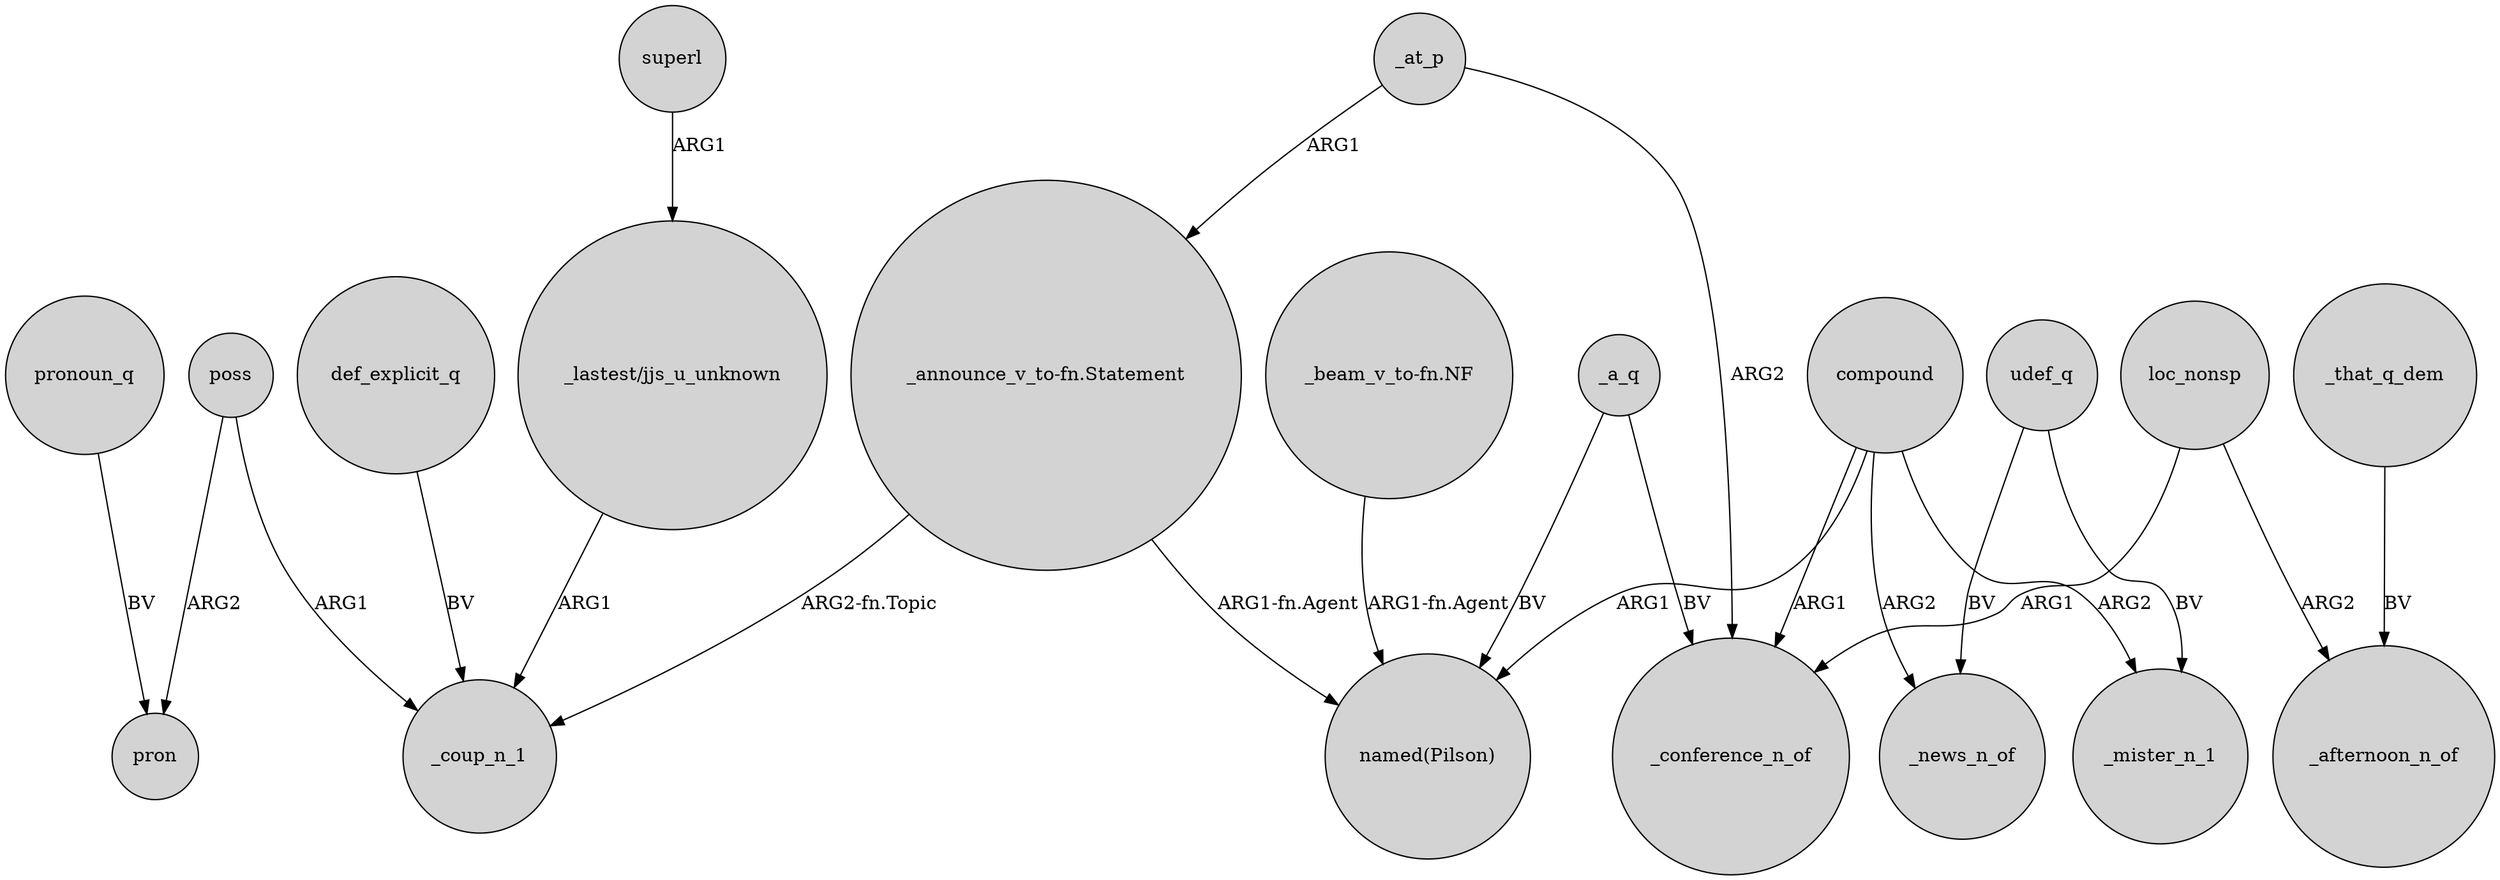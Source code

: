 digraph {
	node [shape=circle style=filled]
	poss -> pron [label=ARG2]
	_a_q -> _conference_n_of [label=BV]
	"_beam_v_to-fn.NF" -> "named(Pilson)" [label="ARG1-fn.Agent"]
	"_announce_v_to-fn.Statement" -> _coup_n_1 [label="ARG2-fn.Topic"]
	compound -> _conference_n_of [label=ARG1]
	compound -> _mister_n_1 [label=ARG2]
	loc_nonsp -> _afternoon_n_of [label=ARG2]
	udef_q -> _mister_n_1 [label=BV]
	superl -> "_lastest/jjs_u_unknown" [label=ARG1]
	loc_nonsp -> _conference_n_of [label=ARG1]
	"_lastest/jjs_u_unknown" -> _coup_n_1 [label=ARG1]
	pronoun_q -> pron [label=BV]
	_a_q -> "named(Pilson)" [label=BV]
	compound -> "named(Pilson)" [label=ARG1]
	_at_p -> _conference_n_of [label=ARG2]
	_that_q_dem -> _afternoon_n_of [label=BV]
	compound -> _news_n_of [label=ARG2]
	_at_p -> "_announce_v_to-fn.Statement" [label=ARG1]
	udef_q -> _news_n_of [label=BV]
	"_announce_v_to-fn.Statement" -> "named(Pilson)" [label="ARG1-fn.Agent"]
	def_explicit_q -> _coup_n_1 [label=BV]
	poss -> _coup_n_1 [label=ARG1]
}
